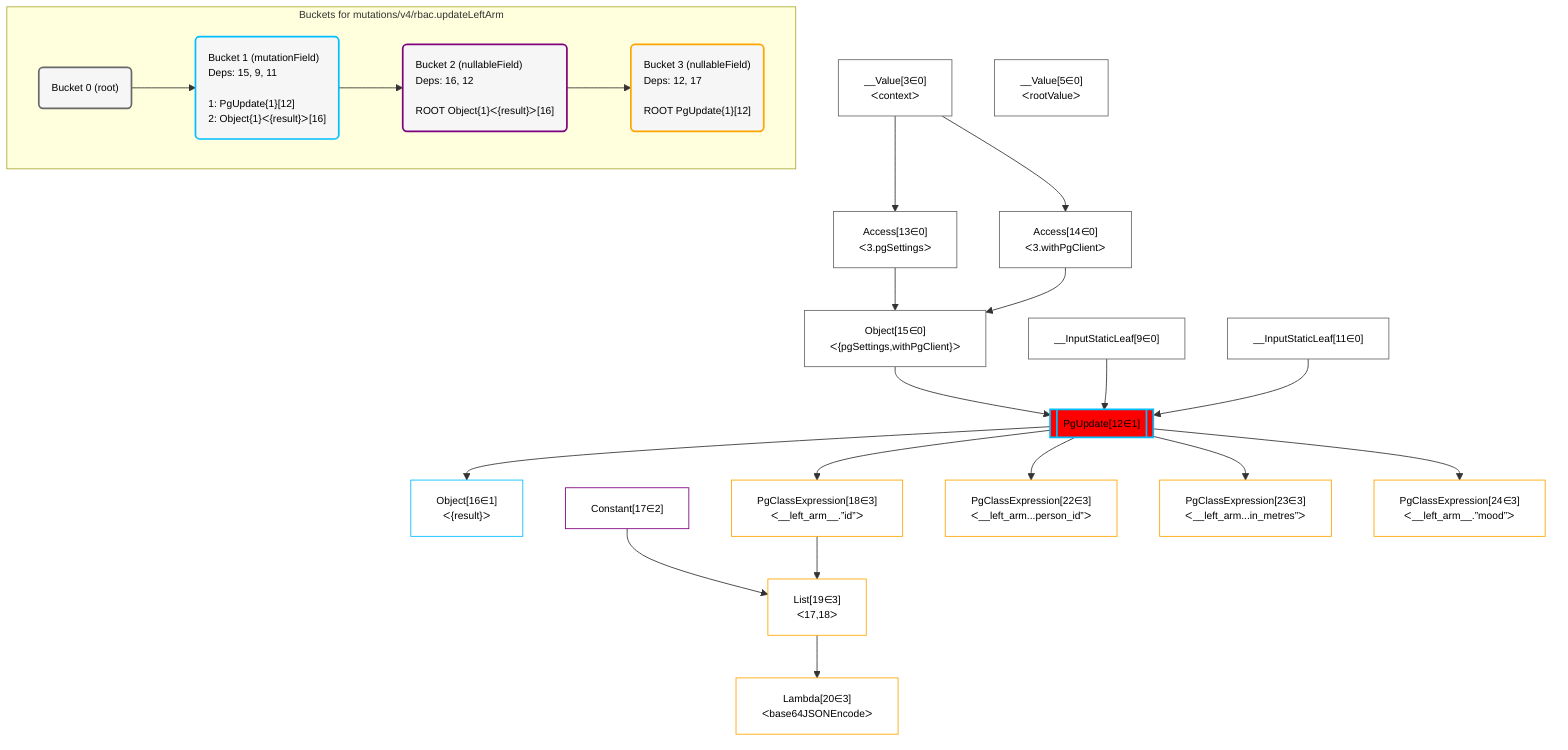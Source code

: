 %%{init: {'themeVariables': { 'fontSize': '12px'}}}%%
graph TD
    classDef path fill:#eee,stroke:#000,color:#000
    classDef plan fill:#fff,stroke-width:1px,color:#000
    classDef itemplan fill:#fff,stroke-width:2px,color:#000
    classDef sideeffectplan fill:#f00,stroke-width:2px,color:#000
    classDef bucket fill:#f6f6f6,color:#000,stroke-width:2px,text-align:left


    %% define steps
    __Value3["__Value[3∈0]<br />ᐸcontextᐳ"]:::plan
    __Value5["__Value[5∈0]<br />ᐸrootValueᐳ"]:::plan
    __InputStaticLeaf9["__InputStaticLeaf[9∈0]"]:::plan
    __InputStaticLeaf11["__InputStaticLeaf[11∈0]"]:::plan
    Access13["Access[13∈0]<br />ᐸ3.pgSettingsᐳ"]:::plan
    Access14["Access[14∈0]<br />ᐸ3.withPgClientᐳ"]:::plan
    Object15["Object[15∈0]<br />ᐸ{pgSettings,withPgClient}ᐳ"]:::plan
    PgUpdate12[["PgUpdate[12∈1]"]]:::sideeffectplan
    Object16["Object[16∈1]<br />ᐸ{result}ᐳ"]:::plan
    Constant17["Constant[17∈2]"]:::plan
    PgClassExpression18["PgClassExpression[18∈3]<br />ᐸ__left_arm__.”id”ᐳ"]:::plan
    List19["List[19∈3]<br />ᐸ17,18ᐳ"]:::plan
    Lambda20["Lambda[20∈3]<br />ᐸbase64JSONEncodeᐳ"]:::plan
    PgClassExpression22["PgClassExpression[22∈3]<br />ᐸ__left_arm...person_id”ᐳ"]:::plan
    PgClassExpression23["PgClassExpression[23∈3]<br />ᐸ__left_arm...in_metres”ᐳ"]:::plan
    PgClassExpression24["PgClassExpression[24∈3]<br />ᐸ__left_arm__.”mood”ᐳ"]:::plan

    %% plan dependencies
    __Value3 --> Access13
    __Value3 --> Access14
    Access13 & Access14 --> Object15
    Object15 & __InputStaticLeaf9 & __InputStaticLeaf11 --> PgUpdate12
    PgUpdate12 --> Object16
    PgUpdate12 --> PgClassExpression18
    Constant17 & PgClassExpression18 --> List19
    List19 --> Lambda20
    PgUpdate12 --> PgClassExpression22
    PgUpdate12 --> PgClassExpression23
    PgUpdate12 --> PgClassExpression24

    subgraph "Buckets for mutations/v4/rbac.updateLeftArm"
    Bucket0("Bucket 0 (root)"):::bucket
    classDef bucket0 stroke:#696969
    class Bucket0,__Value3,__Value5,__InputStaticLeaf9,__InputStaticLeaf11,Access13,Access14,Object15 bucket0
    Bucket1("Bucket 1 (mutationField)<br />Deps: 15, 9, 11<br /><br />1: PgUpdate{1}[12]<br />2: Object{1}ᐸ{result}ᐳ[16]"):::bucket
    classDef bucket1 stroke:#00bfff
    class Bucket1,PgUpdate12,Object16 bucket1
    Bucket2("Bucket 2 (nullableField)<br />Deps: 16, 12<br /><br />ROOT Object{1}ᐸ{result}ᐳ[16]"):::bucket
    classDef bucket2 stroke:#7f007f
    class Bucket2,Constant17 bucket2
    Bucket3("Bucket 3 (nullableField)<br />Deps: 12, 17<br /><br />ROOT PgUpdate{1}[12]"):::bucket
    classDef bucket3 stroke:#ffa500
    class Bucket3,PgClassExpression18,List19,Lambda20,PgClassExpression22,PgClassExpression23,PgClassExpression24 bucket3
    Bucket0 --> Bucket1
    Bucket1 --> Bucket2
    Bucket2 --> Bucket3
    end